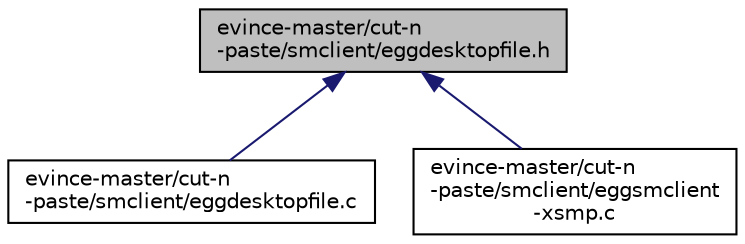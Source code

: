 digraph "evince-master/cut-n-paste/smclient/eggdesktopfile.h"
{
  edge [fontname="Helvetica",fontsize="10",labelfontname="Helvetica",labelfontsize="10"];
  node [fontname="Helvetica",fontsize="10",shape=record];
  Node1 [label="evince-master/cut-n\l-paste/smclient/eggdesktopfile.h",height=0.2,width=0.4,color="black", fillcolor="grey75", style="filled" fontcolor="black"];
  Node1 -> Node2 [dir="back",color="midnightblue",fontsize="10",style="solid",fontname="Helvetica"];
  Node2 [label="evince-master/cut-n\l-paste/smclient/eggdesktopfile.c",height=0.2,width=0.4,color="black", fillcolor="white", style="filled",URL="$d4/d92/eggdesktopfile_8c.html"];
  Node1 -> Node3 [dir="back",color="midnightblue",fontsize="10",style="solid",fontname="Helvetica"];
  Node3 [label="evince-master/cut-n\l-paste/smclient/eggsmclient\l-xsmp.c",height=0.2,width=0.4,color="black", fillcolor="white", style="filled",URL="$d4/d4b/eggsmclient-xsmp_8c.html"];
}
